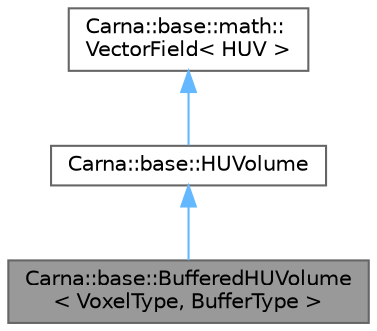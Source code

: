 digraph "Carna::base::BufferedHUVolume&lt; VoxelType, BufferType &gt;"
{
 // LATEX_PDF_SIZE
  bgcolor="transparent";
  edge [fontname=Helvetica,fontsize=10,labelfontname=Helvetica,labelfontsize=10];
  node [fontname=Helvetica,fontsize=10,shape=box,height=0.2,width=0.4];
  Node1 [id="Node000001",label="Carna::base::BufferedHUVolume\l\< VoxelType, BufferType \>",height=0.2,width=0.4,color="gray40", fillcolor="grey60", style="filled", fontcolor="black",tooltip="Implements HUVolume generically for a particular VoxelType."];
  Node2 -> Node1 [id="edge1_Node000001_Node000002",dir="back",color="steelblue1",style="solid",tooltip=" "];
  Node2 [id="Node000002",label="Carna::base::HUVolume",height=0.2,width=0.4,color="gray40", fillcolor="white", style="filled",URL="$classCarna_1_1base_1_1HUVolume.html",tooltip="Defines interface to  volumetric data."];
  Node3 -> Node2 [id="edge2_Node000002_Node000003",dir="back",color="steelblue1",style="solid",tooltip=" "];
  Node3 [id="Node000003",label="Carna::base::math::\lVectorField\< HUV \>",height=0.2,width=0.4,color="gray40", fillcolor="white", style="filled",URL="$classCarna_1_1base_1_1math_1_1VectorField.html",tooltip=" "];
}
